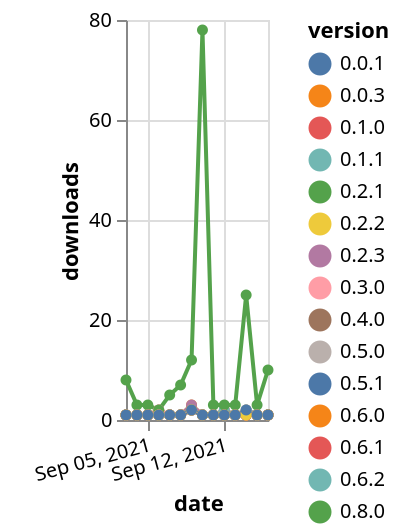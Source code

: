 {"$schema": "https://vega.github.io/schema/vega-lite/v5.json", "description": "A simple bar chart with embedded data.", "data": {"values": [{"date": "2021-09-03", "total": 257, "delta": 1, "version": "0.0.3"}, {"date": "2021-09-04", "total": 258, "delta": 1, "version": "0.0.3"}, {"date": "2021-09-05", "total": 259, "delta": 1, "version": "0.0.3"}, {"date": "2021-09-06", "total": 260, "delta": 1, "version": "0.0.3"}, {"date": "2021-09-07", "total": 261, "delta": 1, "version": "0.0.3"}, {"date": "2021-09-08", "total": 262, "delta": 1, "version": "0.0.3"}, {"date": "2021-09-09", "total": 265, "delta": 3, "version": "0.0.3"}, {"date": "2021-09-10", "total": 266, "delta": 1, "version": "0.0.3"}, {"date": "2021-09-11", "total": 267, "delta": 1, "version": "0.0.3"}, {"date": "2021-09-12", "total": 268, "delta": 1, "version": "0.0.3"}, {"date": "2021-09-13", "total": 269, "delta": 1, "version": "0.0.3"}, {"date": "2021-09-14", "total": 271, "delta": 2, "version": "0.0.3"}, {"date": "2021-09-15", "total": 272, "delta": 1, "version": "0.0.3"}, {"date": "2021-09-16", "total": 273, "delta": 1, "version": "0.0.3"}, {"date": "2021-09-03", "total": 285, "delta": 1, "version": "0.4.0"}, {"date": "2021-09-04", "total": 286, "delta": 1, "version": "0.4.0"}, {"date": "2021-09-05", "total": 287, "delta": 1, "version": "0.4.0"}, {"date": "2021-09-06", "total": 289, "delta": 2, "version": "0.4.0"}, {"date": "2021-09-07", "total": 290, "delta": 1, "version": "0.4.0"}, {"date": "2021-09-08", "total": 291, "delta": 1, "version": "0.4.0"}, {"date": "2021-09-09", "total": 293, "delta": 2, "version": "0.4.0"}, {"date": "2021-09-10", "total": 294, "delta": 1, "version": "0.4.0"}, {"date": "2021-09-11", "total": 295, "delta": 1, "version": "0.4.0"}, {"date": "2021-09-12", "total": 296, "delta": 1, "version": "0.4.0"}, {"date": "2021-09-13", "total": 297, "delta": 1, "version": "0.4.0"}, {"date": "2021-09-14", "total": 298, "delta": 1, "version": "0.4.0"}, {"date": "2021-09-15", "total": 299, "delta": 1, "version": "0.4.0"}, {"date": "2021-09-16", "total": 300, "delta": 1, "version": "0.4.0"}, {"date": "2021-09-03", "total": 318, "delta": 1, "version": "0.2.3"}, {"date": "2021-09-04", "total": 319, "delta": 1, "version": "0.2.3"}, {"date": "2021-09-05", "total": 320, "delta": 1, "version": "0.2.3"}, {"date": "2021-09-06", "total": 321, "delta": 1, "version": "0.2.3"}, {"date": "2021-09-07", "total": 322, "delta": 1, "version": "0.2.3"}, {"date": "2021-09-08", "total": 323, "delta": 1, "version": "0.2.3"}, {"date": "2021-09-09", "total": 326, "delta": 3, "version": "0.2.3"}, {"date": "2021-09-10", "total": 327, "delta": 1, "version": "0.2.3"}, {"date": "2021-09-11", "total": 328, "delta": 1, "version": "0.2.3"}, {"date": "2021-09-12", "total": 329, "delta": 1, "version": "0.2.3"}, {"date": "2021-09-13", "total": 330, "delta": 1, "version": "0.2.3"}, {"date": "2021-09-14", "total": 331, "delta": 1, "version": "0.2.3"}, {"date": "2021-09-15", "total": 332, "delta": 1, "version": "0.2.3"}, {"date": "2021-09-16", "total": 333, "delta": 1, "version": "0.2.3"}, {"date": "2021-09-03", "total": 168, "delta": 1, "version": "0.0.1"}, {"date": "2021-09-04", "total": 169, "delta": 1, "version": "0.0.1"}, {"date": "2021-09-05", "total": 170, "delta": 1, "version": "0.0.1"}, {"date": "2021-09-06", "total": 171, "delta": 1, "version": "0.0.1"}, {"date": "2021-09-07", "total": 172, "delta": 1, "version": "0.0.1"}, {"date": "2021-09-08", "total": 173, "delta": 1, "version": "0.0.1"}, {"date": "2021-09-09", "total": 175, "delta": 2, "version": "0.0.1"}, {"date": "2021-09-10", "total": 176, "delta": 1, "version": "0.0.1"}, {"date": "2021-09-11", "total": 177, "delta": 1, "version": "0.0.1"}, {"date": "2021-09-12", "total": 178, "delta": 1, "version": "0.0.1"}, {"date": "2021-09-13", "total": 179, "delta": 1, "version": "0.0.1"}, {"date": "2021-09-14", "total": 180, "delta": 1, "version": "0.0.1"}, {"date": "2021-09-15", "total": 181, "delta": 1, "version": "0.0.1"}, {"date": "2021-09-16", "total": 182, "delta": 1, "version": "0.0.1"}, {"date": "2021-09-03", "total": 151, "delta": 1, "version": "0.2.1"}, {"date": "2021-09-04", "total": 152, "delta": 1, "version": "0.2.1"}, {"date": "2021-09-05", "total": 153, "delta": 1, "version": "0.2.1"}, {"date": "2021-09-06", "total": 154, "delta": 1, "version": "0.2.1"}, {"date": "2021-09-07", "total": 155, "delta": 1, "version": "0.2.1"}, {"date": "2021-09-08", "total": 156, "delta": 1, "version": "0.2.1"}, {"date": "2021-09-09", "total": 158, "delta": 2, "version": "0.2.1"}, {"date": "2021-09-10", "total": 159, "delta": 1, "version": "0.2.1"}, {"date": "2021-09-11", "total": 160, "delta": 1, "version": "0.2.1"}, {"date": "2021-09-12", "total": 161, "delta": 1, "version": "0.2.1"}, {"date": "2021-09-13", "total": 162, "delta": 1, "version": "0.2.1"}, {"date": "2021-09-14", "total": 163, "delta": 1, "version": "0.2.1"}, {"date": "2021-09-15", "total": 164, "delta": 1, "version": "0.2.1"}, {"date": "2021-09-16", "total": 165, "delta": 1, "version": "0.2.1"}, {"date": "2021-09-03", "total": 149, "delta": 1, "version": "0.6.1"}, {"date": "2021-09-04", "total": 150, "delta": 1, "version": "0.6.1"}, {"date": "2021-09-05", "total": 151, "delta": 1, "version": "0.6.1"}, {"date": "2021-09-06", "total": 152, "delta": 1, "version": "0.6.1"}, {"date": "2021-09-07", "total": 153, "delta": 1, "version": "0.6.1"}, {"date": "2021-09-08", "total": 154, "delta": 1, "version": "0.6.1"}, {"date": "2021-09-09", "total": 156, "delta": 2, "version": "0.6.1"}, {"date": "2021-09-10", "total": 157, "delta": 1, "version": "0.6.1"}, {"date": "2021-09-11", "total": 158, "delta": 1, "version": "0.6.1"}, {"date": "2021-09-12", "total": 160, "delta": 2, "version": "0.6.1"}, {"date": "2021-09-13", "total": 161, "delta": 1, "version": "0.6.1"}, {"date": "2021-09-14", "total": 162, "delta": 1, "version": "0.6.1"}, {"date": "2021-09-15", "total": 163, "delta": 1, "version": "0.6.1"}, {"date": "2021-09-16", "total": 164, "delta": 1, "version": "0.6.1"}, {"date": "2021-09-03", "total": 179, "delta": 1, "version": "0.1.1"}, {"date": "2021-09-04", "total": 180, "delta": 1, "version": "0.1.1"}, {"date": "2021-09-05", "total": 181, "delta": 1, "version": "0.1.1"}, {"date": "2021-09-06", "total": 182, "delta": 1, "version": "0.1.1"}, {"date": "2021-09-07", "total": 183, "delta": 1, "version": "0.1.1"}, {"date": "2021-09-08", "total": 184, "delta": 1, "version": "0.1.1"}, {"date": "2021-09-09", "total": 186, "delta": 2, "version": "0.1.1"}, {"date": "2021-09-10", "total": 187, "delta": 1, "version": "0.1.1"}, {"date": "2021-09-11", "total": 188, "delta": 1, "version": "0.1.1"}, {"date": "2021-09-12", "total": 189, "delta": 1, "version": "0.1.1"}, {"date": "2021-09-13", "total": 190, "delta": 1, "version": "0.1.1"}, {"date": "2021-09-14", "total": 191, "delta": 1, "version": "0.1.1"}, {"date": "2021-09-15", "total": 192, "delta": 1, "version": "0.1.1"}, {"date": "2021-09-16", "total": 193, "delta": 1, "version": "0.1.1"}, {"date": "2021-09-03", "total": 159, "delta": 1, "version": "0.3.0"}, {"date": "2021-09-04", "total": 160, "delta": 1, "version": "0.3.0"}, {"date": "2021-09-05", "total": 161, "delta": 1, "version": "0.3.0"}, {"date": "2021-09-06", "total": 163, "delta": 2, "version": "0.3.0"}, {"date": "2021-09-07", "total": 164, "delta": 1, "version": "0.3.0"}, {"date": "2021-09-08", "total": 165, "delta": 1, "version": "0.3.0"}, {"date": "2021-09-09", "total": 167, "delta": 2, "version": "0.3.0"}, {"date": "2021-09-10", "total": 168, "delta": 1, "version": "0.3.0"}, {"date": "2021-09-11", "total": 169, "delta": 1, "version": "0.3.0"}, {"date": "2021-09-12", "total": 170, "delta": 1, "version": "0.3.0"}, {"date": "2021-09-13", "total": 171, "delta": 1, "version": "0.3.0"}, {"date": "2021-09-14", "total": 172, "delta": 1, "version": "0.3.0"}, {"date": "2021-09-15", "total": 173, "delta": 1, "version": "0.3.0"}, {"date": "2021-09-16", "total": 174, "delta": 1, "version": "0.3.0"}, {"date": "2021-09-03", "total": 341, "delta": 1, "version": "0.6.2"}, {"date": "2021-09-04", "total": 342, "delta": 1, "version": "0.6.2"}, {"date": "2021-09-05", "total": 343, "delta": 1, "version": "0.6.2"}, {"date": "2021-09-06", "total": 344, "delta": 1, "version": "0.6.2"}, {"date": "2021-09-07", "total": 345, "delta": 1, "version": "0.6.2"}, {"date": "2021-09-08", "total": 346, "delta": 1, "version": "0.6.2"}, {"date": "2021-09-09", "total": 348, "delta": 2, "version": "0.6.2"}, {"date": "2021-09-10", "total": 349, "delta": 1, "version": "0.6.2"}, {"date": "2021-09-11", "total": 350, "delta": 1, "version": "0.6.2"}, {"date": "2021-09-12", "total": 352, "delta": 2, "version": "0.6.2"}, {"date": "2021-09-13", "total": 353, "delta": 1, "version": "0.6.2"}, {"date": "2021-09-14", "total": 355, "delta": 2, "version": "0.6.2"}, {"date": "2021-09-15", "total": 356, "delta": 1, "version": "0.6.2"}, {"date": "2021-09-16", "total": 357, "delta": 1, "version": "0.6.2"}, {"date": "2021-09-03", "total": 29, "delta": 8, "version": "0.8.0"}, {"date": "2021-09-04", "total": 32, "delta": 3, "version": "0.8.0"}, {"date": "2021-09-05", "total": 35, "delta": 3, "version": "0.8.0"}, {"date": "2021-09-06", "total": 37, "delta": 2, "version": "0.8.0"}, {"date": "2021-09-07", "total": 42, "delta": 5, "version": "0.8.0"}, {"date": "2021-09-08", "total": 49, "delta": 7, "version": "0.8.0"}, {"date": "2021-09-09", "total": 61, "delta": 12, "version": "0.8.0"}, {"date": "2021-09-10", "total": 139, "delta": 78, "version": "0.8.0"}, {"date": "2021-09-11", "total": 142, "delta": 3, "version": "0.8.0"}, {"date": "2021-09-12", "total": 145, "delta": 3, "version": "0.8.0"}, {"date": "2021-09-13", "total": 148, "delta": 3, "version": "0.8.0"}, {"date": "2021-09-14", "total": 173, "delta": 25, "version": "0.8.0"}, {"date": "2021-09-15", "total": 176, "delta": 3, "version": "0.8.0"}, {"date": "2021-09-16", "total": 186, "delta": 10, "version": "0.8.0"}, {"date": "2021-09-03", "total": 196, "delta": 1, "version": "0.1.0"}, {"date": "2021-09-04", "total": 197, "delta": 1, "version": "0.1.0"}, {"date": "2021-09-05", "total": 198, "delta": 1, "version": "0.1.0"}, {"date": "2021-09-06", "total": 199, "delta": 1, "version": "0.1.0"}, {"date": "2021-09-07", "total": 200, "delta": 1, "version": "0.1.0"}, {"date": "2021-09-08", "total": 201, "delta": 1, "version": "0.1.0"}, {"date": "2021-09-09", "total": 203, "delta": 2, "version": "0.1.0"}, {"date": "2021-09-10", "total": 204, "delta": 1, "version": "0.1.0"}, {"date": "2021-09-11", "total": 205, "delta": 1, "version": "0.1.0"}, {"date": "2021-09-12", "total": 206, "delta": 1, "version": "0.1.0"}, {"date": "2021-09-13", "total": 207, "delta": 1, "version": "0.1.0"}, {"date": "2021-09-14", "total": 208, "delta": 1, "version": "0.1.0"}, {"date": "2021-09-15", "total": 209, "delta": 1, "version": "0.1.0"}, {"date": "2021-09-16", "total": 210, "delta": 1, "version": "0.1.0"}, {"date": "2021-09-03", "total": 158, "delta": 1, "version": "0.6.0"}, {"date": "2021-09-04", "total": 159, "delta": 1, "version": "0.6.0"}, {"date": "2021-09-05", "total": 160, "delta": 1, "version": "0.6.0"}, {"date": "2021-09-06", "total": 161, "delta": 1, "version": "0.6.0"}, {"date": "2021-09-07", "total": 162, "delta": 1, "version": "0.6.0"}, {"date": "2021-09-08", "total": 163, "delta": 1, "version": "0.6.0"}, {"date": "2021-09-09", "total": 165, "delta": 2, "version": "0.6.0"}, {"date": "2021-09-10", "total": 166, "delta": 1, "version": "0.6.0"}, {"date": "2021-09-11", "total": 167, "delta": 1, "version": "0.6.0"}, {"date": "2021-09-12", "total": 168, "delta": 1, "version": "0.6.0"}, {"date": "2021-09-13", "total": 169, "delta": 1, "version": "0.6.0"}, {"date": "2021-09-14", "total": 170, "delta": 1, "version": "0.6.0"}, {"date": "2021-09-15", "total": 171, "delta": 1, "version": "0.6.0"}, {"date": "2021-09-16", "total": 172, "delta": 1, "version": "0.6.0"}, {"date": "2021-09-03", "total": 215, "delta": 1, "version": "0.5.0"}, {"date": "2021-09-04", "total": 216, "delta": 1, "version": "0.5.0"}, {"date": "2021-09-05", "total": 217, "delta": 1, "version": "0.5.0"}, {"date": "2021-09-06", "total": 218, "delta": 1, "version": "0.5.0"}, {"date": "2021-09-07", "total": 219, "delta": 1, "version": "0.5.0"}, {"date": "2021-09-08", "total": 220, "delta": 1, "version": "0.5.0"}, {"date": "2021-09-09", "total": 222, "delta": 2, "version": "0.5.0"}, {"date": "2021-09-10", "total": 223, "delta": 1, "version": "0.5.0"}, {"date": "2021-09-11", "total": 224, "delta": 1, "version": "0.5.0"}, {"date": "2021-09-12", "total": 225, "delta": 1, "version": "0.5.0"}, {"date": "2021-09-13", "total": 226, "delta": 1, "version": "0.5.0"}, {"date": "2021-09-14", "total": 228, "delta": 2, "version": "0.5.0"}, {"date": "2021-09-15", "total": 229, "delta": 1, "version": "0.5.0"}, {"date": "2021-09-16", "total": 230, "delta": 1, "version": "0.5.0"}, {"date": "2021-09-03", "total": 158, "delta": 1, "version": "0.2.2"}, {"date": "2021-09-04", "total": 159, "delta": 1, "version": "0.2.2"}, {"date": "2021-09-05", "total": 160, "delta": 1, "version": "0.2.2"}, {"date": "2021-09-06", "total": 161, "delta": 1, "version": "0.2.2"}, {"date": "2021-09-07", "total": 162, "delta": 1, "version": "0.2.2"}, {"date": "2021-09-08", "total": 163, "delta": 1, "version": "0.2.2"}, {"date": "2021-09-09", "total": 165, "delta": 2, "version": "0.2.2"}, {"date": "2021-09-10", "total": 166, "delta": 1, "version": "0.2.2"}, {"date": "2021-09-11", "total": 167, "delta": 1, "version": "0.2.2"}, {"date": "2021-09-12", "total": 168, "delta": 1, "version": "0.2.2"}, {"date": "2021-09-13", "total": 169, "delta": 1, "version": "0.2.2"}, {"date": "2021-09-14", "total": 170, "delta": 1, "version": "0.2.2"}, {"date": "2021-09-15", "total": 171, "delta": 1, "version": "0.2.2"}, {"date": "2021-09-16", "total": 172, "delta": 1, "version": "0.2.2"}, {"date": "2021-09-03", "total": 416, "delta": 1, "version": "0.5.1"}, {"date": "2021-09-04", "total": 417, "delta": 1, "version": "0.5.1"}, {"date": "2021-09-05", "total": 418, "delta": 1, "version": "0.5.1"}, {"date": "2021-09-06", "total": 419, "delta": 1, "version": "0.5.1"}, {"date": "2021-09-07", "total": 420, "delta": 1, "version": "0.5.1"}, {"date": "2021-09-08", "total": 421, "delta": 1, "version": "0.5.1"}, {"date": "2021-09-09", "total": 423, "delta": 2, "version": "0.5.1"}, {"date": "2021-09-10", "total": 424, "delta": 1, "version": "0.5.1"}, {"date": "2021-09-11", "total": 425, "delta": 1, "version": "0.5.1"}, {"date": "2021-09-12", "total": 426, "delta": 1, "version": "0.5.1"}, {"date": "2021-09-13", "total": 427, "delta": 1, "version": "0.5.1"}, {"date": "2021-09-14", "total": 429, "delta": 2, "version": "0.5.1"}, {"date": "2021-09-15", "total": 430, "delta": 1, "version": "0.5.1"}, {"date": "2021-09-16", "total": 431, "delta": 1, "version": "0.5.1"}]}, "width": "container", "mark": {"type": "line", "point": {"filled": true}}, "encoding": {"x": {"field": "date", "type": "temporal", "timeUnit": "yearmonthdate", "title": "date", "axis": {"labelAngle": -15}}, "y": {"field": "delta", "type": "quantitative", "title": "downloads"}, "color": {"field": "version", "type": "nominal"}, "tooltip": {"field": "delta"}}}